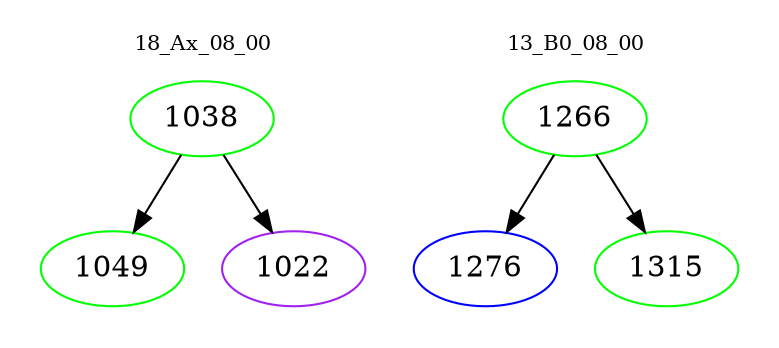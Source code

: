 digraph{
subgraph cluster_0 {
color = white
label = "18_Ax_08_00";
fontsize=10;
T0_1038 [label="1038", color="green"]
T0_1038 -> T0_1049 [color="black"]
T0_1049 [label="1049", color="green"]
T0_1038 -> T0_1022 [color="black"]
T0_1022 [label="1022", color="purple"]
}
subgraph cluster_1 {
color = white
label = "13_B0_08_00";
fontsize=10;
T1_1266 [label="1266", color="green"]
T1_1266 -> T1_1276 [color="black"]
T1_1276 [label="1276", color="blue"]
T1_1266 -> T1_1315 [color="black"]
T1_1315 [label="1315", color="green"]
}
}
